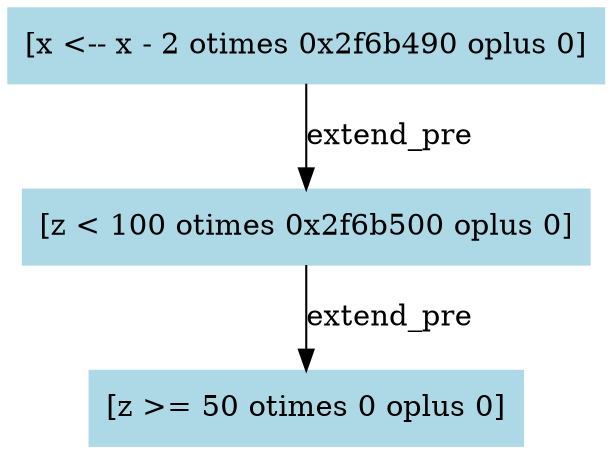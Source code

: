 digraph "[IF x < 20 THEN]" {
"0x2f6b210" [label="[x <-- x - 2 otimes 0x2f6b490 oplus 0]", color=lightblue,style=filled,shape=box]
"0x2f6b210" -> "0x2f6b490" [label=extend_pre,color=black]
"0x2f6b490" [label="[z < 100 otimes 0x2f6b500 oplus 0]", color=lightblue,style=filled,shape=box]
"0x2f6b490" -> "0x2f6b500" [label=extend_pre,color=black]
"0x2f6b500" [label="[z >= 50 otimes 0 oplus 0]", color=lightblue,style=filled,shape=box]
}


